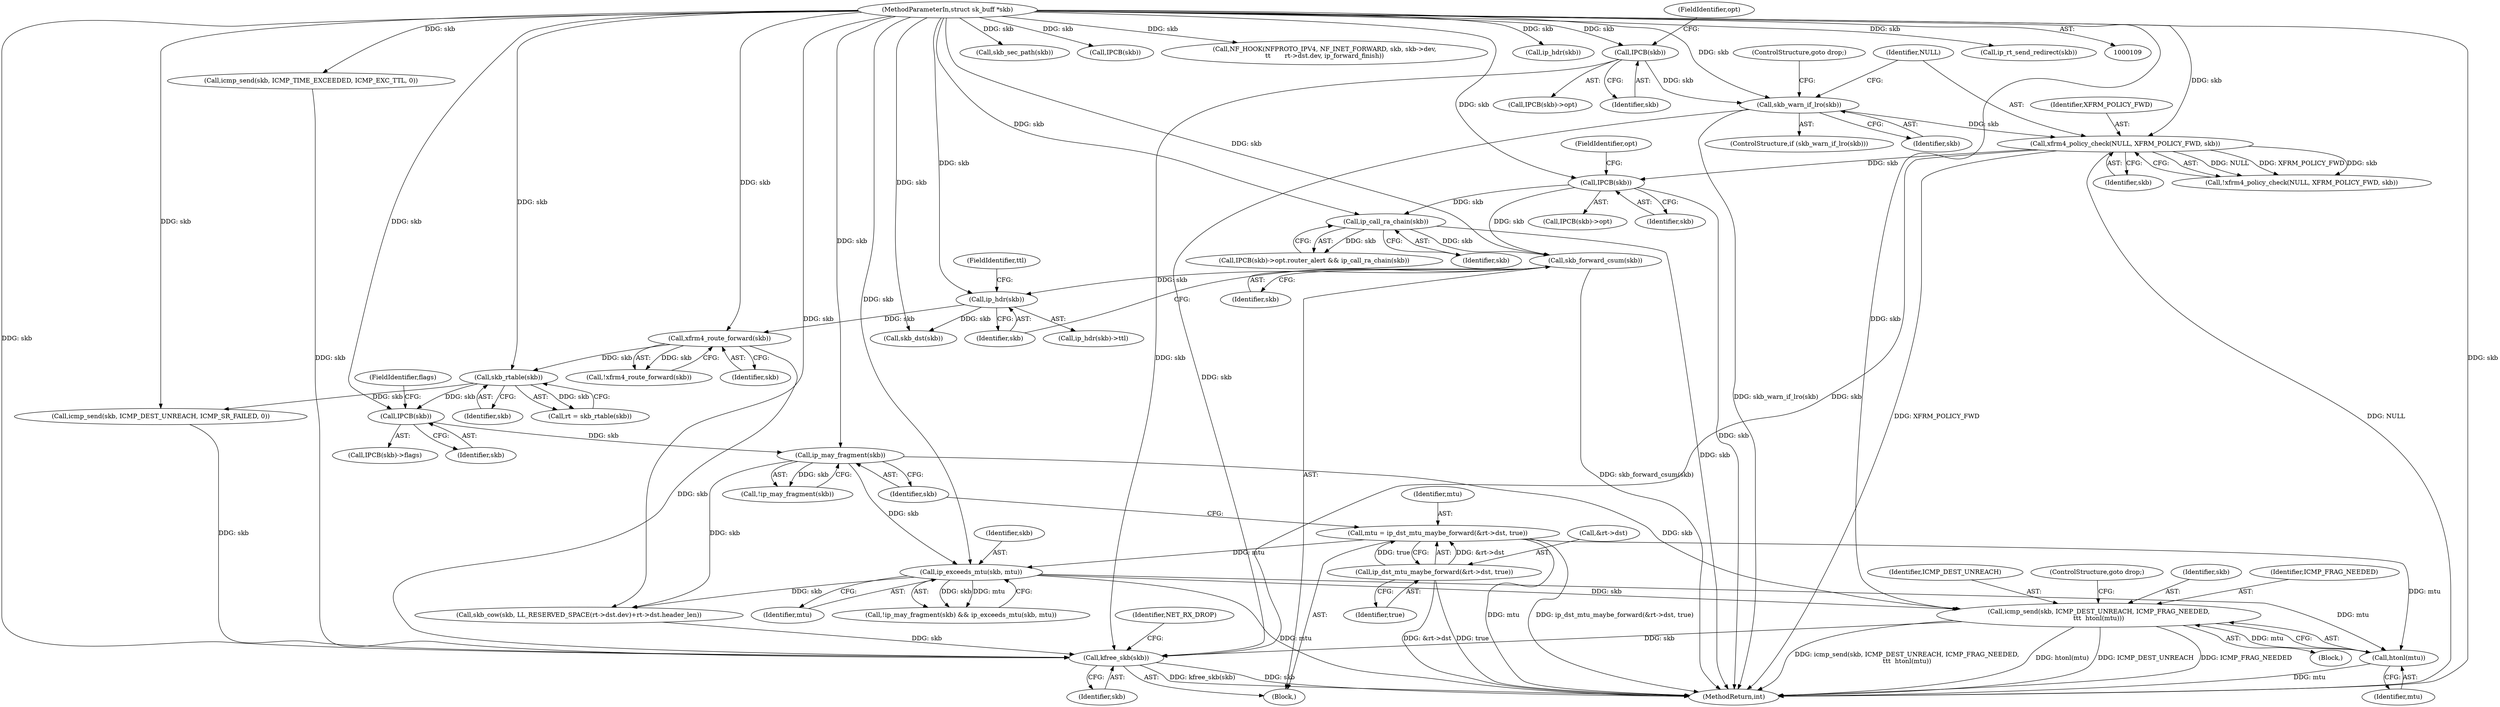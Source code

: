digraph "0_linux_df4d92549f23e1c037e83323aff58a21b3de7fe0@API" {
"1000212" [label="(Call,icmp_send(skb, ICMP_DEST_UNREACH, ICMP_FRAG_NEEDED,\n\t\t\t  htonl(mtu)))"];
"1000200" [label="(Call,ip_exceeds_mtu(skb, mtu))"];
"1000198" [label="(Call,ip_may_fragment(skb))"];
"1000183" [label="(Call,IPCB(skb))"];
"1000170" [label="(Call,skb_rtable(skb))"];
"1000165" [label="(Call,xfrm4_route_forward(skb))"];
"1000158" [label="(Call,ip_hdr(skb))"];
"1000153" [label="(Call,skb_forward_csum(skb))"];
"1000149" [label="(Call,ip_call_ra_chain(skb))"];
"1000145" [label="(Call,IPCB(skb))"];
"1000136" [label="(Call,xfrm4_policy_check(NULL, XFRM_POLICY_FWD, skb))"];
"1000131" [label="(Call,skb_warn_if_lro(skb))"];
"1000120" [label="(Call,IPCB(skb))"];
"1000110" [label="(MethodParameterIn,struct sk_buff *skb)"];
"1000187" [label="(Call,mtu = ip_dst_mtu_maybe_forward(&rt->dst, true))"];
"1000189" [label="(Call,ip_dst_mtu_maybe_forward(&rt->dst, true))"];
"1000216" [label="(Call,htonl(mtu))"];
"1000302" [label="(Call,kfree_skb(skb))"];
"1000214" [label="(Identifier,ICMP_DEST_UNREACH)"];
"1000306" [label="(MethodReturn,int)"];
"1000199" [label="(Identifier,skb)"];
"1000218" [label="(ControlStructure,goto drop;)"];
"1000142" [label="(Call,IPCB(skb)->opt.router_alert && ip_call_ra_chain(skb))"];
"1000255" [label="(Call,skb_sec_path(skb))"];
"1000217" [label="(Identifier,mtu)"];
"1000183" [label="(Call,IPCB(skb))"];
"1000213" [label="(Identifier,skb)"];
"1000170" [label="(Call,skb_rtable(skb))"];
"1000149" [label="(Call,ip_call_ra_chain(skb))"];
"1000139" [label="(Identifier,skb)"];
"1000111" [label="(Block,)"];
"1000200" [label="(Call,ip_exceeds_mtu(skb, mtu))"];
"1000158" [label="(Call,ip_hdr(skb))"];
"1000130" [label="(ControlStructure,if (skb_warn_if_lro(skb)))"];
"1000119" [label="(Call,IPCB(skb)->opt)"];
"1000165" [label="(Call,xfrm4_route_forward(skb))"];
"1000202" [label="(Identifier,mtu)"];
"1000282" [label="(Call,icmp_send(skb, ICMP_DEST_UNREACH, ICMP_SR_FAILED, 0))"];
"1000216" [label="(Call,htonl(mtu))"];
"1000245" [label="(Call,IPCB(skb))"];
"1000160" [label="(FieldIdentifier,ttl)"];
"1000268" [label="(Call,NF_HOOK(NFPROTO_IPV4, NF_INET_FORWARD, skb, skb->dev,\n\t\t       rt->dst.dev, ip_forward_finish))"];
"1000212" [label="(Call,icmp_send(skb, ICMP_DEST_UNREACH, ICMP_FRAG_NEEDED,\n\t\t\t  htonl(mtu)))"];
"1000159" [label="(Identifier,skb)"];
"1000203" [label="(Block,)"];
"1000132" [label="(Identifier,skb)"];
"1000120" [label="(Call,IPCB(skb))"];
"1000201" [label="(Identifier,skb)"];
"1000157" [label="(Call,ip_hdr(skb)->ttl)"];
"1000171" [label="(Identifier,skb)"];
"1000122" [label="(FieldIdentifier,opt)"];
"1000296" [label="(Call,icmp_send(skb, ICMP_TIME_EXCEEDED, ICMP_EXC_TTL, 0))"];
"1000144" [label="(Call,IPCB(skb)->opt)"];
"1000189" [label="(Call,ip_dst_mtu_maybe_forward(&rt->dst, true))"];
"1000303" [label="(Identifier,skb)"];
"1000237" [label="(Call,ip_hdr(skb))"];
"1000220" [label="(Call,skb_cow(skb, LL_RESERVED_SPACE(rt->dst.dev)+rt->dst.header_len))"];
"1000292" [label="(Call,skb_dst(skb))"];
"1000147" [label="(FieldIdentifier,opt)"];
"1000185" [label="(FieldIdentifier,flags)"];
"1000110" [label="(MethodParameterIn,struct sk_buff *skb)"];
"1000215" [label="(Identifier,ICMP_FRAG_NEEDED)"];
"1000150" [label="(Identifier,skb)"];
"1000168" [label="(Call,rt = skb_rtable(skb))"];
"1000198" [label="(Call,ip_may_fragment(skb))"];
"1000302" [label="(Call,kfree_skb(skb))"];
"1000166" [label="(Identifier,skb)"];
"1000136" [label="(Call,xfrm4_policy_check(NULL, XFRM_POLICY_FWD, skb))"];
"1000135" [label="(Call,!xfrm4_policy_check(NULL, XFRM_POLICY_FWD, skb))"];
"1000133" [label="(ControlStructure,goto drop;)"];
"1000187" [label="(Call,mtu = ip_dst_mtu_maybe_forward(&rt->dst, true))"];
"1000184" [label="(Identifier,skb)"];
"1000196" [label="(Call,!ip_may_fragment(skb) && ip_exceeds_mtu(skb, mtu))"];
"1000188" [label="(Identifier,mtu)"];
"1000194" [label="(Identifier,true)"];
"1000190" [label="(Call,&rt->dst)"];
"1000138" [label="(Identifier,XFRM_POLICY_FWD)"];
"1000164" [label="(Call,!xfrm4_route_forward(skb))"];
"1000154" [label="(Identifier,skb)"];
"1000257" [label="(Call,ip_rt_send_redirect(skb))"];
"1000131" [label="(Call,skb_warn_if_lro(skb))"];
"1000182" [label="(Call,IPCB(skb)->flags)"];
"1000197" [label="(Call,!ip_may_fragment(skb))"];
"1000137" [label="(Identifier,NULL)"];
"1000121" [label="(Identifier,skb)"];
"1000146" [label="(Identifier,skb)"];
"1000153" [label="(Call,skb_forward_csum(skb))"];
"1000305" [label="(Identifier,NET_RX_DROP)"];
"1000145" [label="(Call,IPCB(skb))"];
"1000212" -> "1000203"  [label="AST: "];
"1000212" -> "1000216"  [label="CFG: "];
"1000213" -> "1000212"  [label="AST: "];
"1000214" -> "1000212"  [label="AST: "];
"1000215" -> "1000212"  [label="AST: "];
"1000216" -> "1000212"  [label="AST: "];
"1000218" -> "1000212"  [label="CFG: "];
"1000212" -> "1000306"  [label="DDG: icmp_send(skb, ICMP_DEST_UNREACH, ICMP_FRAG_NEEDED,\n\t\t\t  htonl(mtu))"];
"1000212" -> "1000306"  [label="DDG: htonl(mtu)"];
"1000212" -> "1000306"  [label="DDG: ICMP_DEST_UNREACH"];
"1000212" -> "1000306"  [label="DDG: ICMP_FRAG_NEEDED"];
"1000200" -> "1000212"  [label="DDG: skb"];
"1000198" -> "1000212"  [label="DDG: skb"];
"1000110" -> "1000212"  [label="DDG: skb"];
"1000216" -> "1000212"  [label="DDG: mtu"];
"1000212" -> "1000302"  [label="DDG: skb"];
"1000200" -> "1000196"  [label="AST: "];
"1000200" -> "1000202"  [label="CFG: "];
"1000201" -> "1000200"  [label="AST: "];
"1000202" -> "1000200"  [label="AST: "];
"1000196" -> "1000200"  [label="CFG: "];
"1000200" -> "1000306"  [label="DDG: mtu"];
"1000200" -> "1000196"  [label="DDG: skb"];
"1000200" -> "1000196"  [label="DDG: mtu"];
"1000198" -> "1000200"  [label="DDG: skb"];
"1000110" -> "1000200"  [label="DDG: skb"];
"1000187" -> "1000200"  [label="DDG: mtu"];
"1000200" -> "1000216"  [label="DDG: mtu"];
"1000200" -> "1000220"  [label="DDG: skb"];
"1000198" -> "1000197"  [label="AST: "];
"1000198" -> "1000199"  [label="CFG: "];
"1000199" -> "1000198"  [label="AST: "];
"1000197" -> "1000198"  [label="CFG: "];
"1000198" -> "1000197"  [label="DDG: skb"];
"1000183" -> "1000198"  [label="DDG: skb"];
"1000110" -> "1000198"  [label="DDG: skb"];
"1000198" -> "1000220"  [label="DDG: skb"];
"1000183" -> "1000182"  [label="AST: "];
"1000183" -> "1000184"  [label="CFG: "];
"1000184" -> "1000183"  [label="AST: "];
"1000185" -> "1000183"  [label="CFG: "];
"1000170" -> "1000183"  [label="DDG: skb"];
"1000110" -> "1000183"  [label="DDG: skb"];
"1000170" -> "1000168"  [label="AST: "];
"1000170" -> "1000171"  [label="CFG: "];
"1000171" -> "1000170"  [label="AST: "];
"1000168" -> "1000170"  [label="CFG: "];
"1000170" -> "1000168"  [label="DDG: skb"];
"1000165" -> "1000170"  [label="DDG: skb"];
"1000110" -> "1000170"  [label="DDG: skb"];
"1000170" -> "1000282"  [label="DDG: skb"];
"1000165" -> "1000164"  [label="AST: "];
"1000165" -> "1000166"  [label="CFG: "];
"1000166" -> "1000165"  [label="AST: "];
"1000164" -> "1000165"  [label="CFG: "];
"1000165" -> "1000164"  [label="DDG: skb"];
"1000158" -> "1000165"  [label="DDG: skb"];
"1000110" -> "1000165"  [label="DDG: skb"];
"1000165" -> "1000302"  [label="DDG: skb"];
"1000158" -> "1000157"  [label="AST: "];
"1000158" -> "1000159"  [label="CFG: "];
"1000159" -> "1000158"  [label="AST: "];
"1000160" -> "1000158"  [label="CFG: "];
"1000153" -> "1000158"  [label="DDG: skb"];
"1000110" -> "1000158"  [label="DDG: skb"];
"1000158" -> "1000292"  [label="DDG: skb"];
"1000153" -> "1000111"  [label="AST: "];
"1000153" -> "1000154"  [label="CFG: "];
"1000154" -> "1000153"  [label="AST: "];
"1000159" -> "1000153"  [label="CFG: "];
"1000153" -> "1000306"  [label="DDG: skb_forward_csum(skb)"];
"1000149" -> "1000153"  [label="DDG: skb"];
"1000145" -> "1000153"  [label="DDG: skb"];
"1000110" -> "1000153"  [label="DDG: skb"];
"1000149" -> "1000142"  [label="AST: "];
"1000149" -> "1000150"  [label="CFG: "];
"1000150" -> "1000149"  [label="AST: "];
"1000142" -> "1000149"  [label="CFG: "];
"1000149" -> "1000306"  [label="DDG: skb"];
"1000149" -> "1000142"  [label="DDG: skb"];
"1000145" -> "1000149"  [label="DDG: skb"];
"1000110" -> "1000149"  [label="DDG: skb"];
"1000145" -> "1000144"  [label="AST: "];
"1000145" -> "1000146"  [label="CFG: "];
"1000146" -> "1000145"  [label="AST: "];
"1000147" -> "1000145"  [label="CFG: "];
"1000145" -> "1000306"  [label="DDG: skb"];
"1000136" -> "1000145"  [label="DDG: skb"];
"1000110" -> "1000145"  [label="DDG: skb"];
"1000136" -> "1000135"  [label="AST: "];
"1000136" -> "1000139"  [label="CFG: "];
"1000137" -> "1000136"  [label="AST: "];
"1000138" -> "1000136"  [label="AST: "];
"1000139" -> "1000136"  [label="AST: "];
"1000135" -> "1000136"  [label="CFG: "];
"1000136" -> "1000306"  [label="DDG: XFRM_POLICY_FWD"];
"1000136" -> "1000306"  [label="DDG: NULL"];
"1000136" -> "1000135"  [label="DDG: NULL"];
"1000136" -> "1000135"  [label="DDG: XFRM_POLICY_FWD"];
"1000136" -> "1000135"  [label="DDG: skb"];
"1000131" -> "1000136"  [label="DDG: skb"];
"1000110" -> "1000136"  [label="DDG: skb"];
"1000136" -> "1000302"  [label="DDG: skb"];
"1000131" -> "1000130"  [label="AST: "];
"1000131" -> "1000132"  [label="CFG: "];
"1000132" -> "1000131"  [label="AST: "];
"1000133" -> "1000131"  [label="CFG: "];
"1000137" -> "1000131"  [label="CFG: "];
"1000131" -> "1000306"  [label="DDG: skb_warn_if_lro(skb)"];
"1000120" -> "1000131"  [label="DDG: skb"];
"1000110" -> "1000131"  [label="DDG: skb"];
"1000131" -> "1000302"  [label="DDG: skb"];
"1000120" -> "1000119"  [label="AST: "];
"1000120" -> "1000121"  [label="CFG: "];
"1000121" -> "1000120"  [label="AST: "];
"1000122" -> "1000120"  [label="CFG: "];
"1000110" -> "1000120"  [label="DDG: skb"];
"1000120" -> "1000302"  [label="DDG: skb"];
"1000110" -> "1000109"  [label="AST: "];
"1000110" -> "1000306"  [label="DDG: skb"];
"1000110" -> "1000220"  [label="DDG: skb"];
"1000110" -> "1000237"  [label="DDG: skb"];
"1000110" -> "1000245"  [label="DDG: skb"];
"1000110" -> "1000255"  [label="DDG: skb"];
"1000110" -> "1000257"  [label="DDG: skb"];
"1000110" -> "1000268"  [label="DDG: skb"];
"1000110" -> "1000282"  [label="DDG: skb"];
"1000110" -> "1000292"  [label="DDG: skb"];
"1000110" -> "1000296"  [label="DDG: skb"];
"1000110" -> "1000302"  [label="DDG: skb"];
"1000187" -> "1000111"  [label="AST: "];
"1000187" -> "1000189"  [label="CFG: "];
"1000188" -> "1000187"  [label="AST: "];
"1000189" -> "1000187"  [label="AST: "];
"1000199" -> "1000187"  [label="CFG: "];
"1000187" -> "1000306"  [label="DDG: mtu"];
"1000187" -> "1000306"  [label="DDG: ip_dst_mtu_maybe_forward(&rt->dst, true)"];
"1000189" -> "1000187"  [label="DDG: &rt->dst"];
"1000189" -> "1000187"  [label="DDG: true"];
"1000187" -> "1000216"  [label="DDG: mtu"];
"1000189" -> "1000194"  [label="CFG: "];
"1000190" -> "1000189"  [label="AST: "];
"1000194" -> "1000189"  [label="AST: "];
"1000189" -> "1000306"  [label="DDG: true"];
"1000189" -> "1000306"  [label="DDG: &rt->dst"];
"1000216" -> "1000217"  [label="CFG: "];
"1000217" -> "1000216"  [label="AST: "];
"1000216" -> "1000306"  [label="DDG: mtu"];
"1000302" -> "1000111"  [label="AST: "];
"1000302" -> "1000303"  [label="CFG: "];
"1000303" -> "1000302"  [label="AST: "];
"1000305" -> "1000302"  [label="CFG: "];
"1000302" -> "1000306"  [label="DDG: skb"];
"1000302" -> "1000306"  [label="DDG: kfree_skb(skb)"];
"1000220" -> "1000302"  [label="DDG: skb"];
"1000296" -> "1000302"  [label="DDG: skb"];
"1000282" -> "1000302"  [label="DDG: skb"];
}
